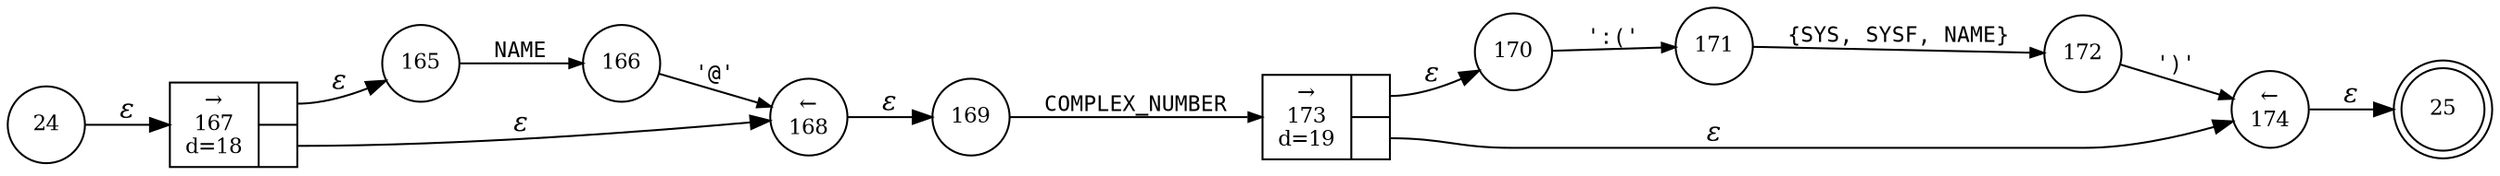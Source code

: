 digraph ATN {
rankdir=LR;
s25[fontsize=11, label="25", shape=doublecircle, fixedsize=true, width=.6];
s165[fontsize=11,label="165", shape=circle, fixedsize=true, width=.55, peripheries=1];
s166[fontsize=11,label="166", shape=circle, fixedsize=true, width=.55, peripheries=1];
s167[fontsize=11,label="{&rarr;\n167\nd=18|{<p0>|<p1>}}", shape=record, fixedsize=false, peripheries=1];
s24[fontsize=11,label="24", shape=circle, fixedsize=true, width=.55, peripheries=1];
s168[fontsize=11,label="&larr;\n168", shape=circle, fixedsize=true, width=.55, peripheries=1];
s169[fontsize=11,label="169", shape=circle, fixedsize=true, width=.55, peripheries=1];
s170[fontsize=11,label="170", shape=circle, fixedsize=true, width=.55, peripheries=1];
s171[fontsize=11,label="171", shape=circle, fixedsize=true, width=.55, peripheries=1];
s172[fontsize=11,label="172", shape=circle, fixedsize=true, width=.55, peripheries=1];
s173[fontsize=11,label="{&rarr;\n173\nd=19|{<p0>|<p1>}}", shape=record, fixedsize=false, peripheries=1];
s174[fontsize=11,label="&larr;\n174", shape=circle, fixedsize=true, width=.55, peripheries=1];
s24 -> s167 [fontname="Times-Italic", label="&epsilon;"];
s167:p0 -> s165 [fontname="Times-Italic", label="&epsilon;"];
s167:p1 -> s168 [fontname="Times-Italic", label="&epsilon;"];
s165 -> s166 [fontsize=11, fontname="Courier", arrowsize=.7, label = "NAME", arrowhead = normal];
s168 -> s169 [fontname="Times-Italic", label="&epsilon;"];
s166 -> s168 [fontsize=11, fontname="Courier", arrowsize=.7, label = "'@'", arrowhead = normal];
s169 -> s173 [fontsize=11, fontname="Courier", arrowsize=.7, label = "COMPLEX_NUMBER", arrowhead = normal];
s173:p0 -> s170 [fontname="Times-Italic", label="&epsilon;"];
s173:p1 -> s174 [fontname="Times-Italic", label="&epsilon;"];
s170 -> s171 [fontsize=11, fontname="Courier", arrowsize=.7, label = "':('", arrowhead = normal];
s174 -> s25 [fontname="Times-Italic", label="&epsilon;"];
s171 -> s172 [fontsize=11, fontname="Courier", arrowsize=.7, label = "{SYS, SYSF, NAME}", arrowhead = normal];
s172 -> s174 [fontsize=11, fontname="Courier", arrowsize=.7, label = "')'", arrowhead = normal];
}